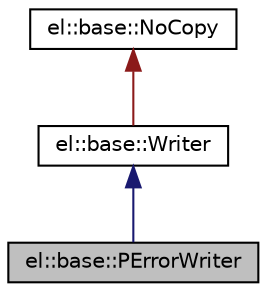 digraph "el::base::PErrorWriter"
{
  edge [fontname="Helvetica",fontsize="10",labelfontname="Helvetica",labelfontsize="10"];
  node [fontname="Helvetica",fontsize="10",shape=record];
  Node1 [label="el::base::PErrorWriter",height=0.2,width=0.4,color="black", fillcolor="grey75", style="filled" fontcolor="black"];
  Node2 -> Node1 [dir="back",color="midnightblue",fontsize="10",style="solid",fontname="Helvetica"];
  Node2 [label="el::base::Writer",height=0.2,width=0.4,color="black", fillcolor="white", style="filled",URL="$classel_1_1base_1_1_writer.html",tooltip="Main entry point of each logging. "];
  Node3 -> Node2 [dir="back",color="firebrick4",fontsize="10",style="solid",fontname="Helvetica"];
  Node3 [label="el::base::NoCopy",height=0.2,width=0.4,color="black", fillcolor="white", style="filled",URL="$classel_1_1base_1_1_no_copy.html",tooltip="Internal helper class that prevent copy constructor for class. "];
}
